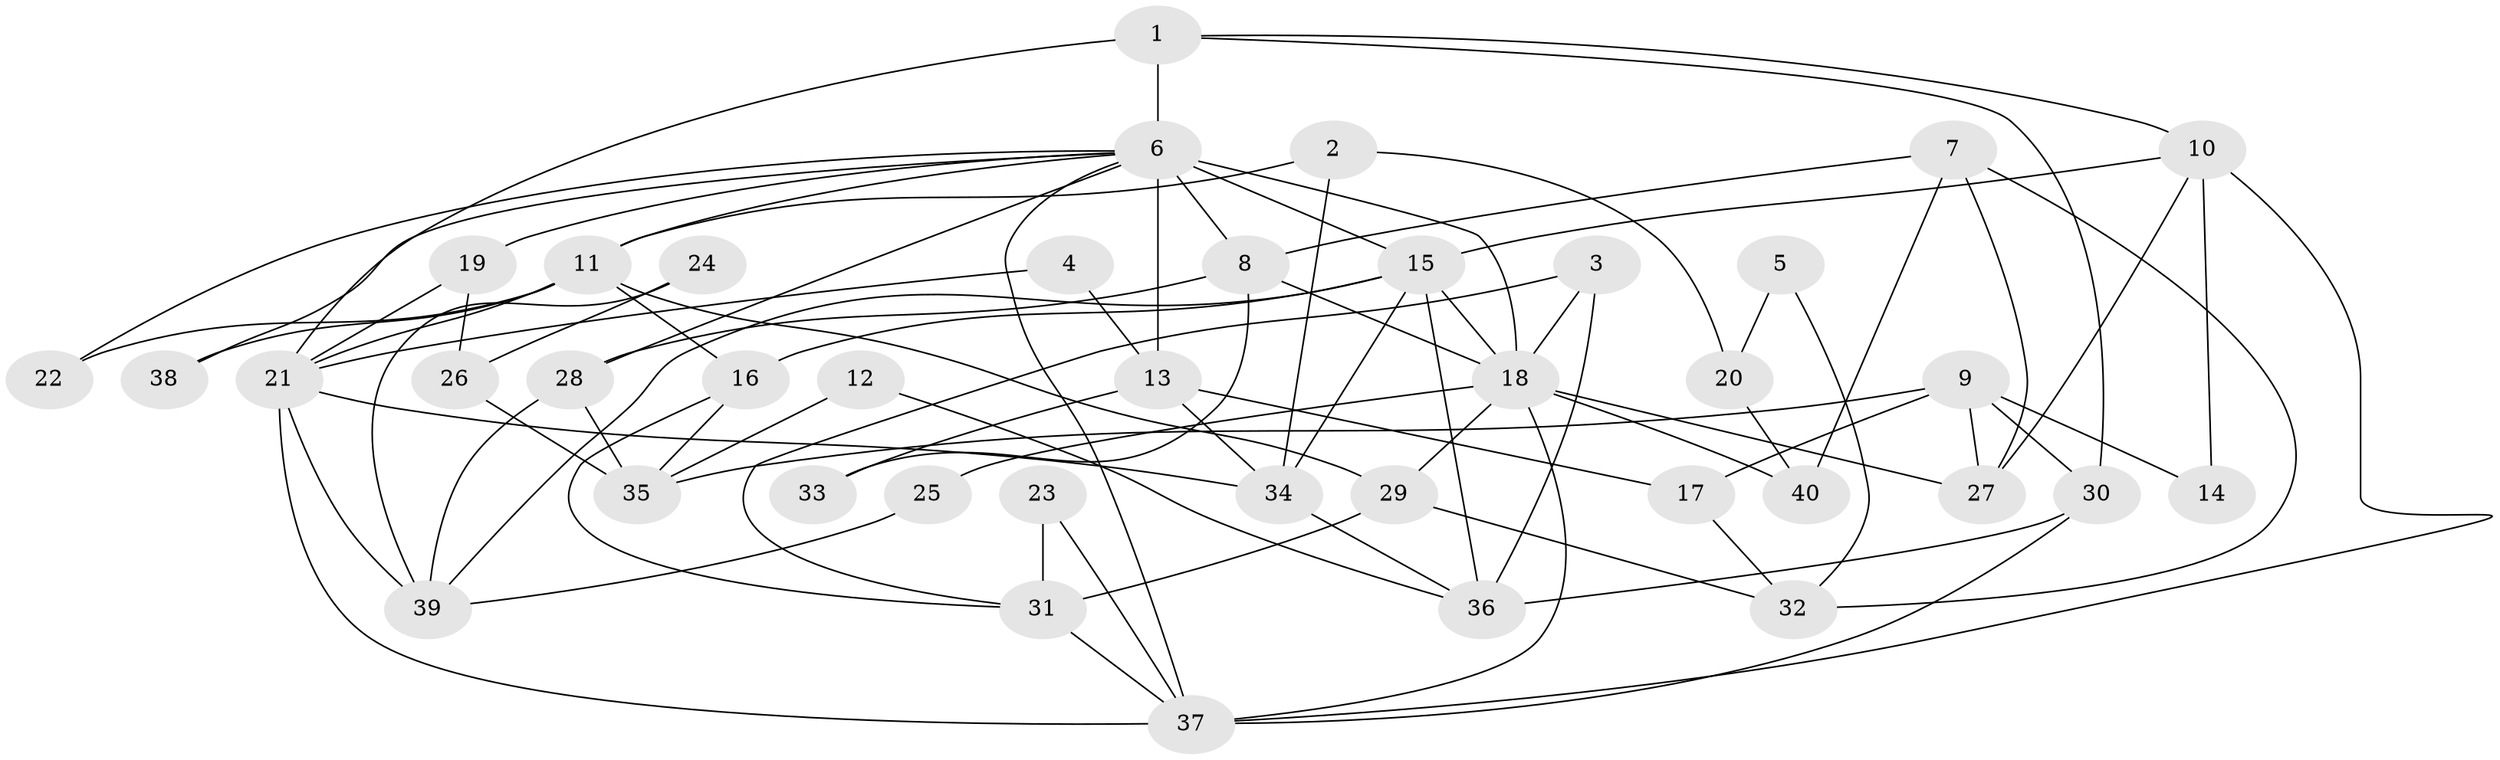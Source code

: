 // original degree distribution, {2: 0.14285714285714285, 4: 0.25, 3: 0.26785714285714285, 5: 0.21428571428571427, 7: 0.05357142857142857, 6: 0.05357142857142857, 8: 0.017857142857142856}
// Generated by graph-tools (version 1.1) at 2025/51/03/04/25 22:51:24]
// undirected, 40 vertices, 83 edges
graph export_dot {
  node [color=gray90,style=filled];
  1;
  2;
  3;
  4;
  5;
  6;
  7;
  8;
  9;
  10;
  11;
  12;
  13;
  14;
  15;
  16;
  17;
  18;
  19;
  20;
  21;
  22;
  23;
  24;
  25;
  26;
  27;
  28;
  29;
  30;
  31;
  32;
  33;
  34;
  35;
  36;
  37;
  38;
  39;
  40;
  1 -- 6 [weight=2.0];
  1 -- 10 [weight=1.0];
  1 -- 21 [weight=1.0];
  1 -- 30 [weight=1.0];
  2 -- 11 [weight=1.0];
  2 -- 20 [weight=1.0];
  2 -- 34 [weight=1.0];
  3 -- 18 [weight=1.0];
  3 -- 31 [weight=1.0];
  3 -- 36 [weight=1.0];
  4 -- 13 [weight=1.0];
  4 -- 21 [weight=1.0];
  5 -- 20 [weight=1.0];
  5 -- 32 [weight=1.0];
  6 -- 8 [weight=1.0];
  6 -- 11 [weight=2.0];
  6 -- 13 [weight=2.0];
  6 -- 15 [weight=1.0];
  6 -- 18 [weight=4.0];
  6 -- 19 [weight=1.0];
  6 -- 22 [weight=1.0];
  6 -- 28 [weight=1.0];
  6 -- 37 [weight=1.0];
  6 -- 38 [weight=1.0];
  7 -- 8 [weight=1.0];
  7 -- 27 [weight=1.0];
  7 -- 32 [weight=1.0];
  7 -- 40 [weight=1.0];
  8 -- 18 [weight=1.0];
  8 -- 28 [weight=1.0];
  8 -- 33 [weight=1.0];
  9 -- 14 [weight=1.0];
  9 -- 17 [weight=1.0];
  9 -- 27 [weight=1.0];
  9 -- 30 [weight=1.0];
  9 -- 35 [weight=1.0];
  10 -- 14 [weight=1.0];
  10 -- 15 [weight=1.0];
  10 -- 27 [weight=1.0];
  10 -- 37 [weight=1.0];
  11 -- 16 [weight=1.0];
  11 -- 21 [weight=1.0];
  11 -- 22 [weight=1.0];
  11 -- 29 [weight=1.0];
  11 -- 38 [weight=2.0];
  12 -- 35 [weight=1.0];
  12 -- 36 [weight=1.0];
  13 -- 17 [weight=1.0];
  13 -- 33 [weight=1.0];
  13 -- 34 [weight=1.0];
  15 -- 16 [weight=1.0];
  15 -- 18 [weight=1.0];
  15 -- 34 [weight=1.0];
  15 -- 36 [weight=1.0];
  15 -- 39 [weight=1.0];
  16 -- 31 [weight=1.0];
  16 -- 35 [weight=1.0];
  17 -- 32 [weight=1.0];
  18 -- 25 [weight=1.0];
  18 -- 27 [weight=1.0];
  18 -- 29 [weight=1.0];
  18 -- 37 [weight=1.0];
  18 -- 40 [weight=1.0];
  19 -- 21 [weight=1.0];
  19 -- 26 [weight=1.0];
  20 -- 40 [weight=1.0];
  21 -- 34 [weight=1.0];
  21 -- 37 [weight=1.0];
  21 -- 39 [weight=1.0];
  23 -- 31 [weight=1.0];
  23 -- 37 [weight=1.0];
  24 -- 26 [weight=1.0];
  24 -- 39 [weight=1.0];
  25 -- 39 [weight=1.0];
  26 -- 35 [weight=1.0];
  28 -- 35 [weight=1.0];
  28 -- 39 [weight=1.0];
  29 -- 31 [weight=1.0];
  29 -- 32 [weight=1.0];
  30 -- 36 [weight=1.0];
  30 -- 37 [weight=1.0];
  31 -- 37 [weight=1.0];
  34 -- 36 [weight=1.0];
}
